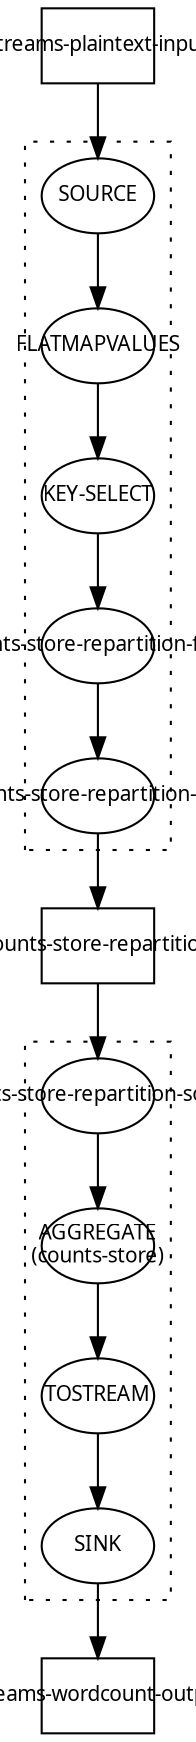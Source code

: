 digraph g_word_count {
  pack="true"
  packmode="clust"
  graph [fontname = "sans-serif", fontsize=10];
  node [fontname = "sans-serif", fontsize=10];
  edge [fontname = "sans-serif", fontsize=10];
  counts_store_repartition [shape=box, fixedsize=true, label="counts-store-repartition", xlabel=""];
  streams_plaintext_input [shape=box, fixedsize=true, label="streams-plaintext-input", xlabel=""];
  streams_wordcount_output [shape=box, fixedsize=true, label="streams-wordcount-output", xlabel=""];
  KSTREAM_SINK_0000000008 -> streams_wordcount_output;
  counts_store_repartition -> counts_store_repartition_source;
  counts_store_repartition_sink -> counts_store_repartition;
  streams_plaintext_input -> KSTREAM_SOURCE_0000000000;
  subgraph cluster_0 {
    style=dotted;
    KSTREAM_FLATMAPVALUES_0000000001 -> KSTREAM_KEY_SELECT_0000000002;
    KSTREAM_KEY_SELECT_0000000002 -> counts_store_repartition_filter;
    KSTREAM_SOURCE_0000000000 -> KSTREAM_FLATMAPVALUES_0000000001;
    counts_store_repartition_filter -> counts_store_repartition_sink;
    KSTREAM_SOURCE_0000000000 [shape=ellipse, fixedsize=true, label="SOURCE", xlabel=""];
    KSTREAM_FLATMAPVALUES_0000000001 [shape=ellipse, fixedsize=true, label="FLATMAPVALUES", xlabel=""];
    KSTREAM_KEY_SELECT_0000000002 [shape=ellipse, fixedsize=true, label="KEY-SELECT", xlabel=""];
    counts_store_repartition_filter [shape=ellipse, fixedsize=true, label="counts-store-repartition-filter", xlabel=""];
    counts_store_repartition_sink [shape=ellipse, fixedsize=true, label="counts-store-repartition-sink", xlabel=""];
  }
  subgraph cluster_1 {
    style=dotted;
    KSTREAM_AGGREGATE_0000000003 -> KTABLE_TOSTREAM_0000000007;
    KTABLE_TOSTREAM_0000000007 -> KSTREAM_SINK_0000000008;
    counts_store_repartition_source -> KSTREAM_AGGREGATE_0000000003;
    counts_store_repartition_source [shape=ellipse, fixedsize=true, label="counts-store-repartition-source", xlabel=""];
    KSTREAM_AGGREGATE_0000000003 [shape=ellipse, image="cylinder.png", imagescale=true, fixedsize=true, label="AGGREGATE
(counts-store)", xlabel=""];
    KTABLE_TOSTREAM_0000000007 [shape=ellipse, fixedsize=true, label="TOSTREAM", xlabel=""];
    KSTREAM_SINK_0000000008 [shape=ellipse, fixedsize=true, label="SINK", xlabel=""];
  }
}